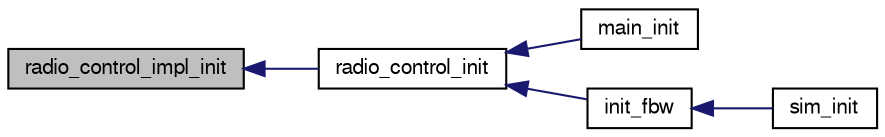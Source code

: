 digraph "radio_control_impl_init"
{
  edge [fontname="FreeSans",fontsize="10",labelfontname="FreeSans",labelfontsize="10"];
  node [fontname="FreeSans",fontsize="10",shape=record];
  rankdir="LR";
  Node1 [label="radio_control_impl_init",height=0.2,width=0.4,color="black", fillcolor="grey75", style="filled", fontcolor="black"];
  Node1 -> Node2 [dir="back",color="midnightblue",fontsize="10",style="solid",fontname="FreeSans"];
  Node2 [label="radio_control_init",height=0.2,width=0.4,color="black", fillcolor="white", style="filled",URL="$radio__control_8h.html#afb55b39c9ce65c9074c0472838fe551d"];
  Node2 -> Node3 [dir="back",color="midnightblue",fontsize="10",style="solid",fontname="FreeSans"];
  Node3 [label="main_init",height=0.2,width=0.4,color="black", fillcolor="white", style="filled",URL="$rover_2main__ap_8h.html#a3719465edd56d2b587a6b340f29e4f90",tooltip="Main initialization. "];
  Node2 -> Node4 [dir="back",color="midnightblue",fontsize="10",style="solid",fontname="FreeSans"];
  Node4 [label="init_fbw",height=0.2,width=0.4,color="black", fillcolor="white", style="filled",URL="$fixedwing_2main__fbw_8h.html#ad86b7fe577a2414df2c7a5a9222aa45a"];
  Node4 -> Node5 [dir="back",color="midnightblue",fontsize="10",style="solid",fontname="FreeSans"];
  Node5 [label="sim_init",height=0.2,width=0.4,color="black", fillcolor="white", style="filled",URL="$sim__ap_8c.html#a739fbef2e03619a863b4d7fd8d0da157"];
}
